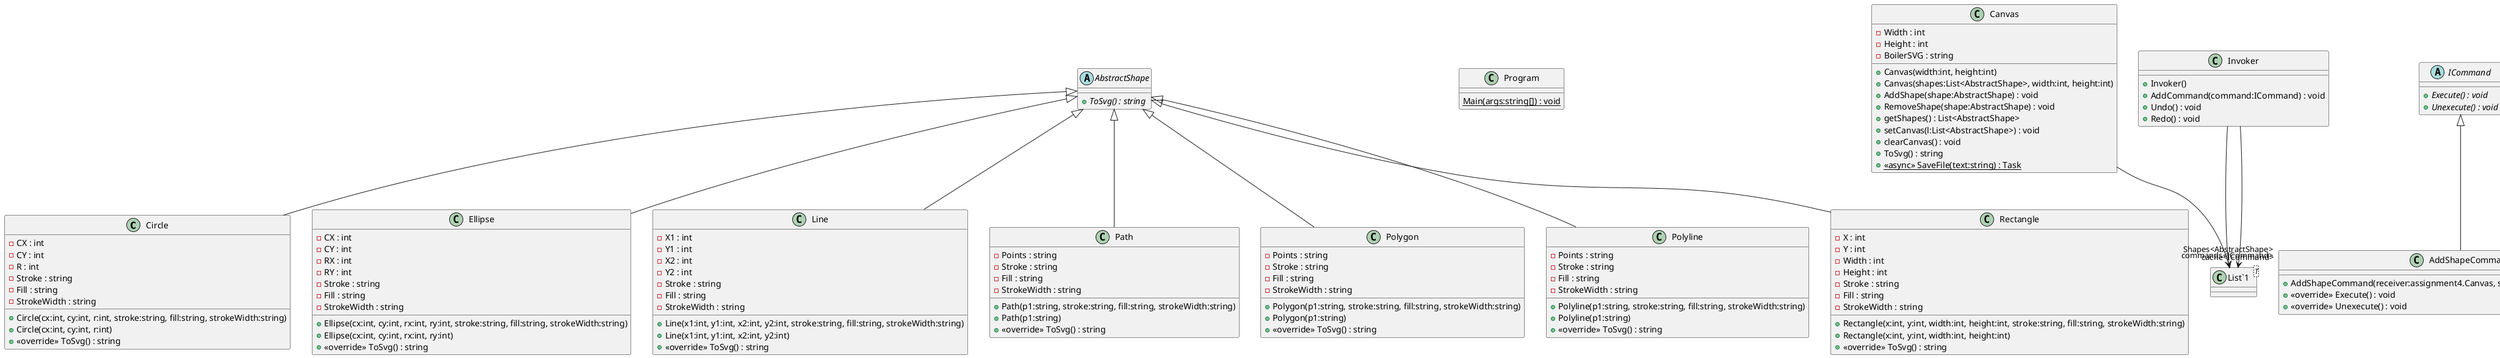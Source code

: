 @startuml
class Circle {
    - CX : int
    - CY : int
    - R : int
    - Stroke : string
    - Fill : string
    - StrokeWidth : string
    + Circle(cx:int, cy:int, r:int, stroke:string, fill:string, strokeWidth:string)
    + Circle(cx:int, cy:int, r:int)
    + <<override>> ToSvg() : string
}
AbstractShape <|-- Circle
class Ellipse {
    - CX : int
    - CY : int
    - RX : int
    - RY : int
    - Stroke : string
    - Fill : string
    - StrokeWidth : string
    + Ellipse(cx:int, cy:int, rx:int, ry:int, stroke:string, fill:string, strokeWidth:string)
    + Ellipse(cx:int, cy:int, rx:int, ry:int)
    + <<override>> ToSvg() : string
}
AbstractShape <|-- Ellipse
class Line {
    - X1 : int
    - Y1 : int
    - X2 : int
    - Y2 : int
    - Stroke : string
    - Fill : string
    - StrokeWidth : string
    + Line(x1:int, y1:int, x2:int, y2:int, stroke:string, fill:string, strokeWidth:string)
    + Line(x1:int, y1:int, x2:int, y2:int)
    + <<override>> ToSvg() : string
}
AbstractShape <|-- Line
class Path {
    - Points : string
    - Stroke : string
    - Fill : string
    - StrokeWidth : string
    + Path(p1:string, stroke:string, fill:string, strokeWidth:string)
    + Path(p1:string)
    + <<override>> ToSvg() : string
}
AbstractShape <|-- Path
class Polygon {
    - Points : string
    - Stroke : string
    - Fill : string
    - StrokeWidth : string
    + Polygon(p1:string, stroke:string, fill:string, strokeWidth:string)
    + Polygon(p1:string)
    + <<override>> ToSvg() : string
}
AbstractShape <|-- Polygon
class Polyline {
    - Points : string
    - Stroke : string
    - Fill : string
    - StrokeWidth : string
    + Polyline(p1:string, stroke:string, fill:string, strokeWidth:string)
    + Polyline(p1:string)
    + <<override>> ToSvg() : string
}
AbstractShape <|-- Polyline
class Program {
    {static} Main(args:string[]) : void
}
class Rectangle {
    - X : int
    - Y : int
    - Width : int
    - Height : int
    - Stroke : string
    - Fill : string
    - StrokeWidth : string
    + Rectangle(x:int, y:int, width:int, height:int, stroke:string, fill:string, strokeWidth:string)
    + Rectangle(x:int, y:int, width:int, height:int)
    + <<override>> ToSvg() : string
}
AbstractShape <|-- Rectangle
abstract class AbstractShape {
    + {abstract} ToSvg() : string
}
class Canvas {
    - Width : int
    - Height : int
    + Canvas(width:int, height:int)
    + Canvas(shapes:List<AbstractShape>, width:int, height:int)
    - BoilerSVG : string
    + AddShape(shape:AbstractShape) : void
    + RemoveShape(shape:AbstractShape) : void
    + getShapes() : List<AbstractShape>
    + setCanvas(l:List<AbstractShape>) : void
    + clearCanvas() : void
    + ToSvg() : string
    + {static} <<async>> SaveFile(text:string) : Task
}
class "List`1"<T> {
}
Canvas --> "Shapes<AbstractShape>" "List`1"
class AddShapeCommand {
    + AddShapeCommand(receiver:assignment4.Canvas, shape:assignment4.AbstractShape)
    + <<override>> Execute() : void
    + <<override>> Unexecute() : void
}
ICommand <|-- AddShapeCommand
abstract class ICommand {
    + {abstract} Execute() : void
    + {abstract} Unexecute() : void
}
class Invoker {
    + Invoker()
    + AddCommand(command:ICommand) : void
    + Undo() : void
    + Redo() : void
}
class "List`1"<T> {
}
Invoker --> "commands<ICommand>" "List`1"
Invoker --> "cache<ICommand>" "List`1"
@enduml
